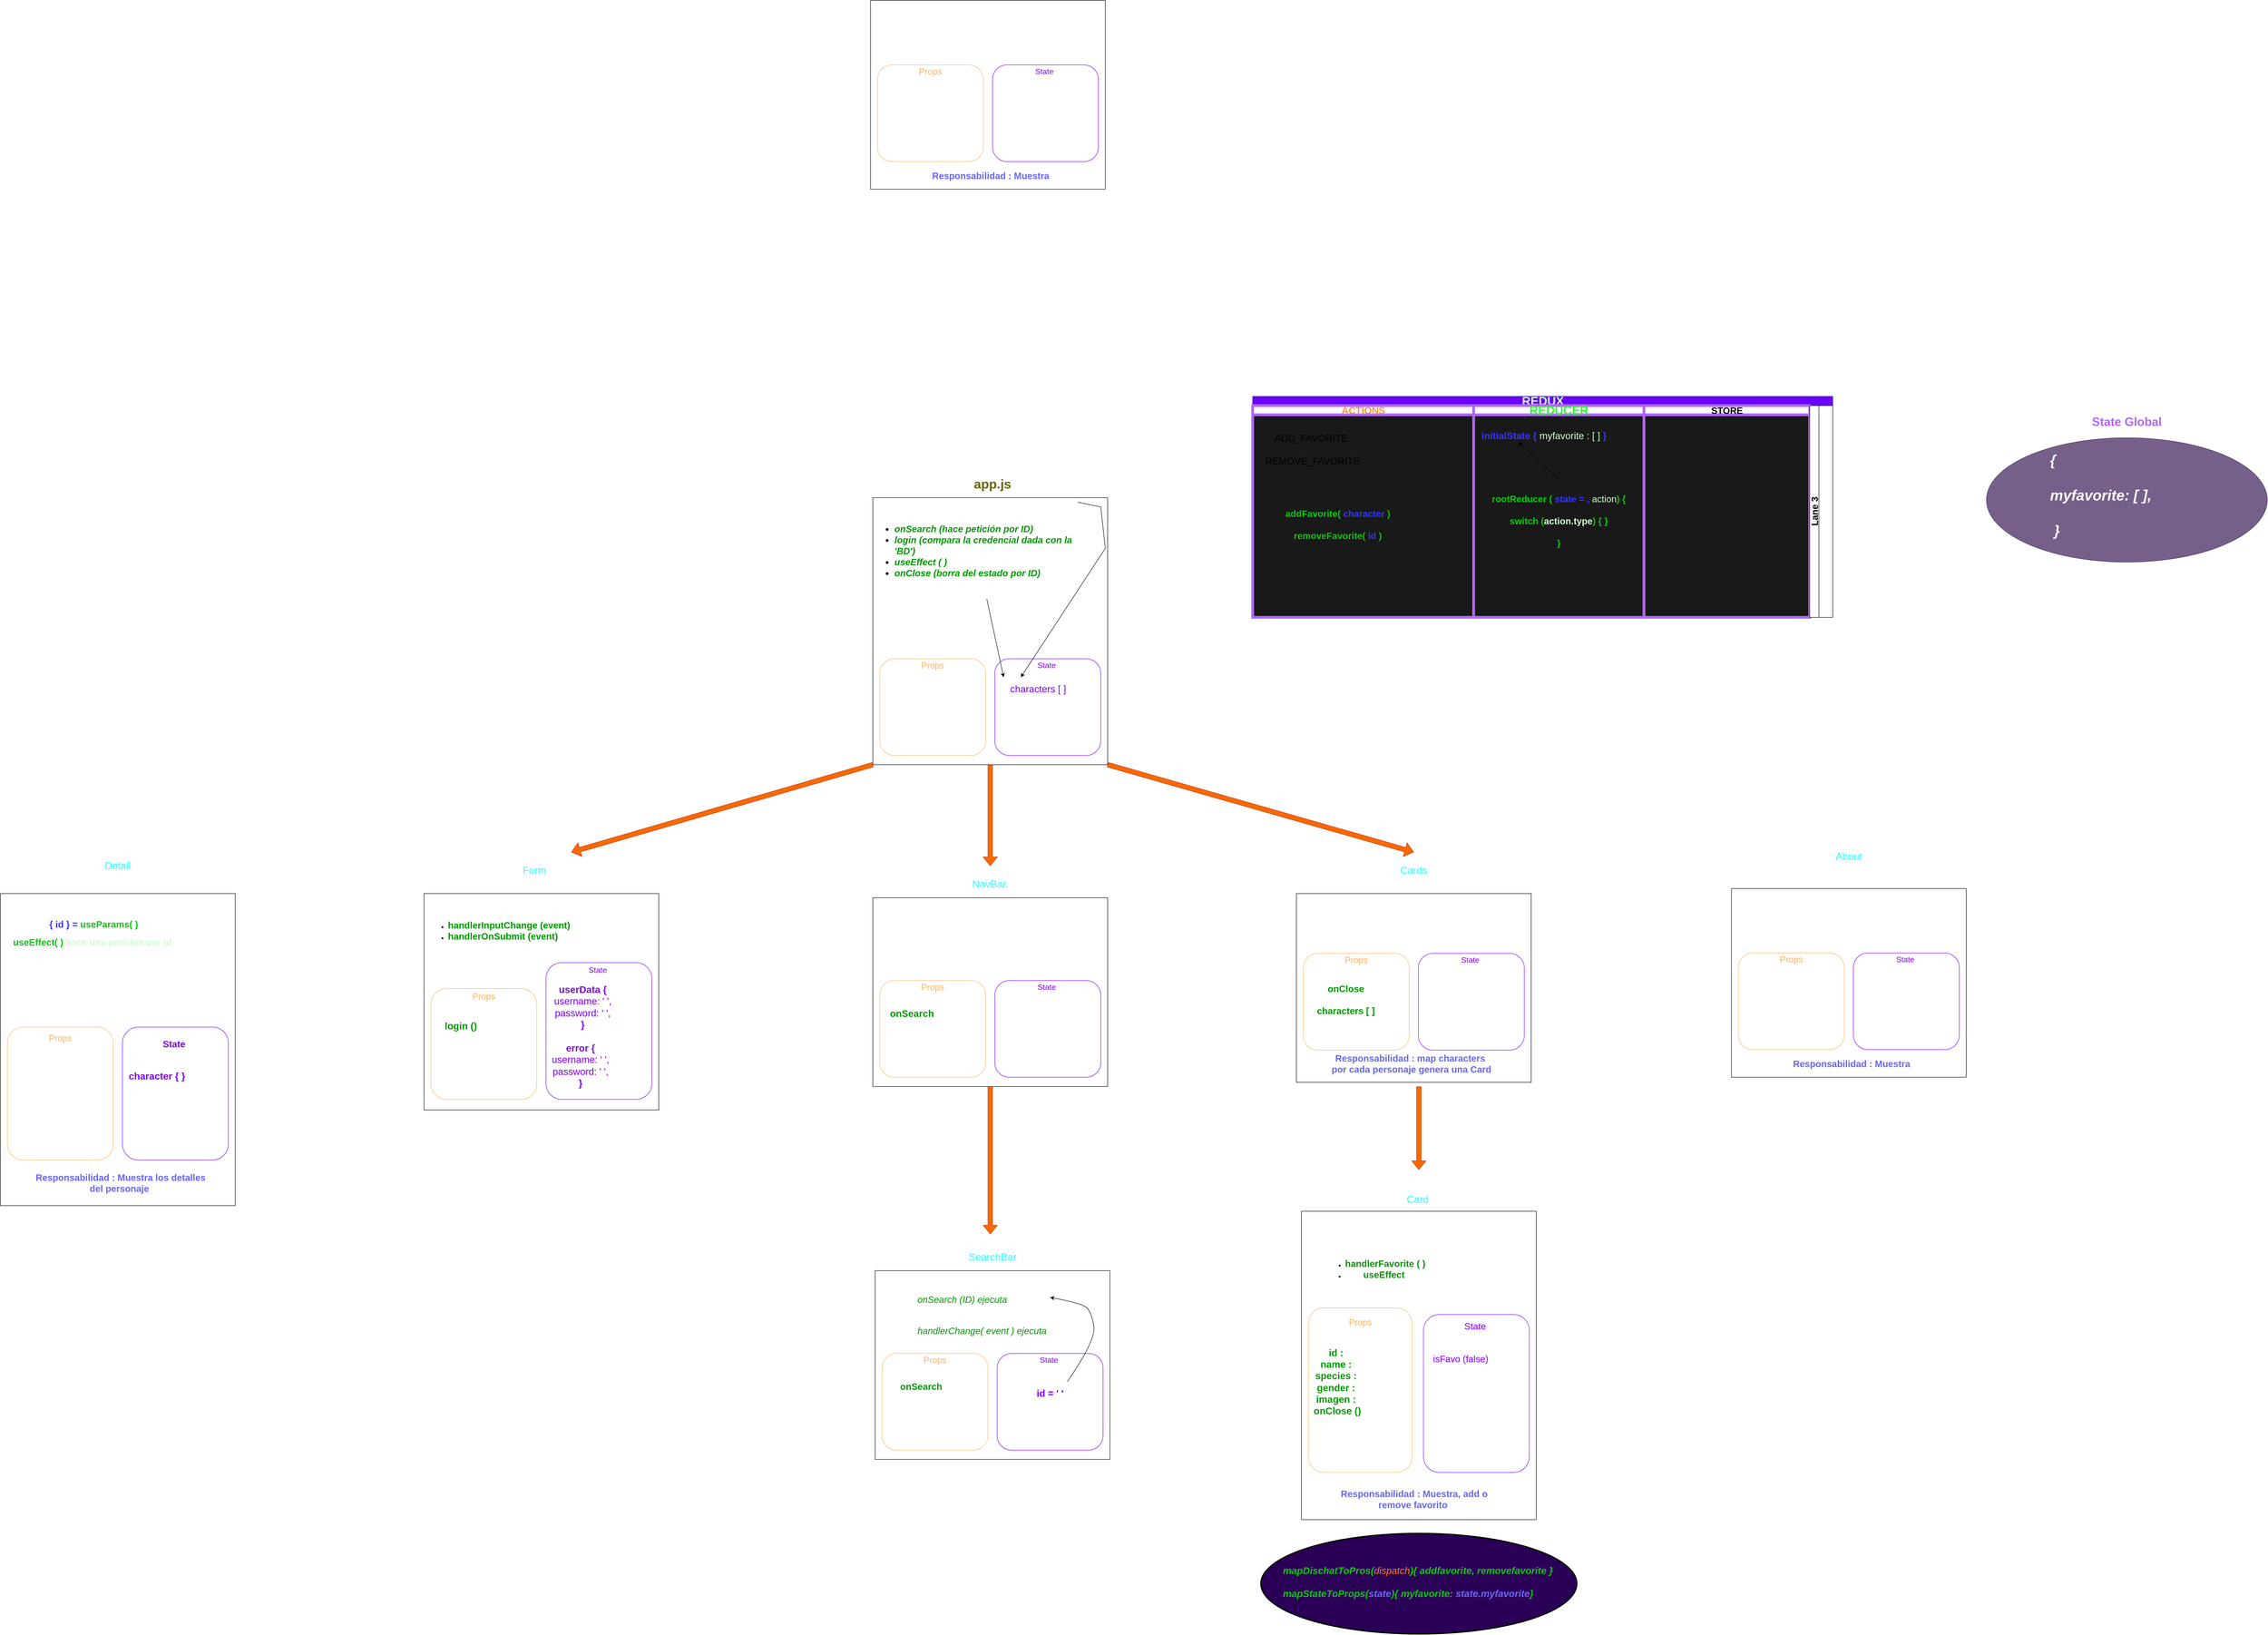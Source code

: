<mxfile version="21.0.10" type="device"><diagram name="Página-1" id="JybiXyV0p7Jdb5J3hvQX"><mxGraphModel dx="6001" dy="4290" grid="1" gridSize="10" guides="1" tooltips="1" connect="1" arrows="1" fold="1" page="1" pageScale="1" pageWidth="827" pageHeight="1169" math="0" shadow="0"><root><mxCell id="0"/><mxCell id="1" parent="0"/><mxCell id="6bkdCNlfFMsZKp6GCyjR-1" value="" style="rounded=0;whiteSpace=wrap;html=1;" parent="1" vertex="1"><mxGeometry x="55" y="-110" width="510" height="580" as="geometry"/></mxCell><mxCell id="6bkdCNlfFMsZKp6GCyjR-4" value="&lt;h1&gt;&lt;font color=&quot;#666600&quot; style=&quot;font-size: 28px;&quot;&gt;app.js&lt;/font&gt;&lt;/h1&gt;" style="text;html=1;strokeColor=none;fillColor=none;align=center;verticalAlign=middle;whiteSpace=wrap;rounded=0;" parent="1" vertex="1"><mxGeometry x="270" y="-160" width="90" height="40" as="geometry"/></mxCell><mxCell id="6bkdCNlfFMsZKp6GCyjR-5" value="&lt;h3 style=&quot;font-size: 20px;&quot;&gt;&lt;ul&gt;&lt;li&gt;&lt;i style=&quot;&quot;&gt;&lt;font style=&quot;font-size: 20px;&quot; color=&quot;#009900&quot;&gt;onSearch (hace petición por ID)&lt;/font&gt;&lt;/i&gt;&lt;/li&gt;&lt;li&gt;&lt;i style=&quot;&quot;&gt;&lt;font style=&quot;font-size: 20px;&quot; color=&quot;#009900&quot;&gt;login (compara la credencial dada con la 'BD')&lt;/font&gt;&lt;/i&gt;&lt;/li&gt;&lt;li&gt;&lt;i style=&quot;&quot;&gt;&lt;font style=&quot;font-size: 20px;&quot; color=&quot;#009900&quot;&gt;useEffect ( )&lt;/font&gt;&lt;/i&gt;&lt;/li&gt;&lt;li&gt;&lt;i style=&quot;&quot;&gt;&lt;font style=&quot;font-size: 20px;&quot; color=&quot;#009900&quot;&gt;onClose (borra del estado por ID)&lt;/font&gt;&lt;/i&gt;&lt;/li&gt;&lt;/ul&gt;&lt;/h3&gt;" style="text;html=1;strokeColor=none;fillColor=none;align=left;verticalAlign=middle;whiteSpace=wrap;rounded=0;" parent="1" vertex="1"><mxGeometry x="60" y="-100" width="440" height="210" as="geometry"/></mxCell><mxCell id="6bkdCNlfFMsZKp6GCyjR-7" value="" style="rounded=1;whiteSpace=wrap;html=1;strokeColor=#7F00FF;" parent="1" vertex="1"><mxGeometry x="320" y="240" width="230" height="210" as="geometry"/></mxCell><mxCell id="6bkdCNlfFMsZKp6GCyjR-9" value="" style="rounded=1;whiteSpace=wrap;html=1;strokeColor=#FFB366;" parent="1" vertex="1"><mxGeometry x="70" y="240" width="230" height="210" as="geometry"/></mxCell><mxCell id="6bkdCNlfFMsZKp6GCyjR-10" value="&lt;font color=&quot;#ffb366&quot; style=&quot;font-size: 19px;&quot;&gt;Props&lt;/font&gt;" style="text;html=1;strokeColor=none;fillColor=none;align=center;verticalAlign=middle;whiteSpace=wrap;rounded=0;movable=1;resizable=1;rotatable=1;deletable=1;editable=1;locked=0;connectable=1;" parent="1" vertex="1"><mxGeometry x="155" y="240" width="60" height="30" as="geometry"/></mxCell><mxCell id="6bkdCNlfFMsZKp6GCyjR-11" value="&lt;font color=&quot;#7f00ff&quot; style=&quot;font-size: 17px;&quot;&gt;State&amp;nbsp;&lt;/font&gt;" style="text;html=1;strokeColor=none;fillColor=none;align=center;verticalAlign=middle;whiteSpace=wrap;rounded=0;" parent="1" vertex="1"><mxGeometry x="405" y="240" width="60" height="30" as="geometry"/></mxCell><mxCell id="6bkdCNlfFMsZKp6GCyjR-23" value="" style="group" parent="1" vertex="1" connectable="0"><mxGeometry x="50" y="-1190" width="510" height="430" as="geometry"/></mxCell><mxCell id="6bkdCNlfFMsZKp6GCyjR-18" value="" style="rounded=0;whiteSpace=wrap;html=1;" parent="6bkdCNlfFMsZKp6GCyjR-23" vertex="1"><mxGeometry width="510" height="410" as="geometry"/></mxCell><mxCell id="6bkdCNlfFMsZKp6GCyjR-19" value="" style="rounded=1;whiteSpace=wrap;html=1;strokeColor=#7F00FF;" parent="6bkdCNlfFMsZKp6GCyjR-23" vertex="1"><mxGeometry x="265" y="140" width="230" height="210" as="geometry"/></mxCell><mxCell id="6bkdCNlfFMsZKp6GCyjR-20" value="" style="rounded=1;whiteSpace=wrap;html=1;strokeColor=#FFB366;" parent="6bkdCNlfFMsZKp6GCyjR-23" vertex="1"><mxGeometry x="15" y="140" width="230" height="210" as="geometry"/></mxCell><mxCell id="6bkdCNlfFMsZKp6GCyjR-21" value="&lt;font color=&quot;#ffb366&quot; style=&quot;font-size: 19px;&quot;&gt;Props&lt;/font&gt;" style="text;html=1;strokeColor=none;fillColor=none;align=center;verticalAlign=middle;whiteSpace=wrap;rounded=0;movable=1;resizable=1;rotatable=1;deletable=1;editable=1;locked=0;connectable=1;" parent="6bkdCNlfFMsZKp6GCyjR-23" vertex="1"><mxGeometry x="100" y="140" width="60" height="30" as="geometry"/></mxCell><mxCell id="6bkdCNlfFMsZKp6GCyjR-22" value="&lt;font color=&quot;#7f00ff&quot; style=&quot;font-size: 17px;&quot;&gt;State&amp;nbsp;&lt;/font&gt;" style="text;html=1;strokeColor=none;fillColor=none;align=center;verticalAlign=middle;whiteSpace=wrap;rounded=0;" parent="6bkdCNlfFMsZKp6GCyjR-23" vertex="1"><mxGeometry x="350" y="140" width="60" height="30" as="geometry"/></mxCell><mxCell id="6bkdCNlfFMsZKp6GCyjR-92" value="&lt;font color=&quot;#6666ff&quot; style=&quot;font-size: 20px;&quot;&gt;&lt;b&gt;Responsabilidad : Muestra&lt;/b&gt;&lt;/font&gt;" style="text;html=1;strokeColor=none;fillColor=none;align=center;verticalAlign=middle;whiteSpace=wrap;rounded=0;" parent="6bkdCNlfFMsZKp6GCyjR-23" vertex="1"><mxGeometry x="66" y="330" width="390" height="100" as="geometry"/></mxCell><mxCell id="6bkdCNlfFMsZKp6GCyjR-31" value="" style="group" parent="1" vertex="1" connectable="0"><mxGeometry x="-920" y="750" width="530" height="470" as="geometry"/></mxCell><mxCell id="6bkdCNlfFMsZKp6GCyjR-32" value="" style="rounded=0;whiteSpace=wrap;html=1;" parent="6bkdCNlfFMsZKp6GCyjR-31" vertex="1"><mxGeometry width="510" height="470.0" as="geometry"/></mxCell><mxCell id="6bkdCNlfFMsZKp6GCyjR-33" value="" style="rounded=1;whiteSpace=wrap;html=1;strokeColor=#7F00FF;" parent="6bkdCNlfFMsZKp6GCyjR-31" vertex="1"><mxGeometry x="265" y="150" width="230" height="297.07" as="geometry"/></mxCell><mxCell id="6bkdCNlfFMsZKp6GCyjR-34" value="" style="rounded=1;whiteSpace=wrap;html=1;strokeColor=#FFB366;" parent="6bkdCNlfFMsZKp6GCyjR-31" vertex="1"><mxGeometry x="15" y="206.341" width="230" height="240.732" as="geometry"/></mxCell><mxCell id="6bkdCNlfFMsZKp6GCyjR-35" value="&lt;font color=&quot;#ffb366&quot; style=&quot;font-size: 19px;&quot;&gt;Props&lt;/font&gt;" style="text;html=1;strokeColor=none;fillColor=none;align=center;verticalAlign=middle;whiteSpace=wrap;rounded=0;movable=1;resizable=1;rotatable=1;deletable=1;editable=1;locked=0;connectable=1;" parent="6bkdCNlfFMsZKp6GCyjR-31" vertex="1"><mxGeometry x="100" y="206.341" width="60" height="34.39" as="geometry"/></mxCell><mxCell id="6bkdCNlfFMsZKp6GCyjR-36" value="&lt;font color=&quot;#7f00ff&quot; style=&quot;font-size: 17px;&quot;&gt;State&amp;nbsp;&lt;/font&gt;" style="text;html=1;strokeColor=none;fillColor=none;align=center;verticalAlign=middle;whiteSpace=wrap;rounded=0;" parent="6bkdCNlfFMsZKp6GCyjR-31" vertex="1"><mxGeometry x="350" y="150.001" width="60" height="34.39" as="geometry"/></mxCell><mxCell id="ik6UngzJ88z-ZF3Fl3cs-18" value="&lt;font size=&quot;1&quot; color=&quot;#009900&quot; style=&quot;&quot;&gt;&lt;b style=&quot;font-size: 21px;&quot;&gt;login ()&lt;/b&gt;&lt;/font&gt;" style="text;html=1;strokeColor=none;fillColor=none;align=center;verticalAlign=middle;whiteSpace=wrap;rounded=0;" vertex="1" parent="6bkdCNlfFMsZKp6GCyjR-31"><mxGeometry x="20" y="263.659" width="120" height="45.854" as="geometry"/></mxCell><mxCell id="ik6UngzJ88z-ZF3Fl3cs-19" value="&lt;font color=&quot;#7f00ff&quot;&gt;&lt;span style=&quot;font-size: 21px;&quot;&gt;&lt;b&gt;userData { &lt;/b&gt;&lt;br&gt;username: ' ',&lt;br&gt;password: ' ',&lt;br&gt;&lt;b&gt;}&lt;/b&gt;&lt;/span&gt;&lt;/font&gt;" style="text;html=1;strokeColor=none;fillColor=none;align=center;verticalAlign=middle;whiteSpace=wrap;rounded=0;" vertex="1" parent="6bkdCNlfFMsZKp6GCyjR-31"><mxGeometry x="245" y="183.415" width="200" height="126.098" as="geometry"/></mxCell><mxCell id="ik6UngzJ88z-ZF3Fl3cs-21" value="&lt;font color=&quot;#7f00ff&quot;&gt;&lt;span style=&quot;font-size: 21px;&quot;&gt;&lt;b&gt;error { &lt;/b&gt;&lt;br&gt;username: ' ',&lt;br&gt;password: ' ',&lt;br&gt;&lt;b&gt;}&lt;/b&gt;&lt;/span&gt;&lt;/font&gt;" style="text;html=1;strokeColor=none;fillColor=none;align=center;verticalAlign=middle;whiteSpace=wrap;rounded=0;" vertex="1" parent="6bkdCNlfFMsZKp6GCyjR-31"><mxGeometry x="240" y="309.515" width="200" height="126.098" as="geometry"/></mxCell><mxCell id="ik6UngzJ88z-ZF3Fl3cs-23" value="&lt;div style=&quot;&quot;&gt;&lt;ul&gt;&lt;li&gt;&lt;b style=&quot;background-color: initial;&quot;&gt;&lt;font color=&quot;#009900&quot; style=&quot;font-size: 20px;&quot;&gt;handlerInputChange (event)&lt;/font&gt;&lt;/b&gt;&lt;/li&gt;&lt;li&gt;&lt;b style=&quot;background-color: initial;&quot;&gt;&lt;font color=&quot;#009900&quot; style=&quot;font-size: 20px;&quot;&gt;handlerOnSubmit (event) &lt;/font&gt;&lt;font color=&quot;#ffffff&quot; style=&quot;font-size: 20px;&quot;&gt;&lt;i&gt;ejecuta login&lt;/i&gt;&lt;/font&gt;&lt;/b&gt;&lt;/li&gt;&lt;/ul&gt;&lt;/div&gt;" style="text;html=1;strokeColor=none;fillColor=none;align=left;verticalAlign=middle;whiteSpace=wrap;rounded=0;" vertex="1" parent="6bkdCNlfFMsZKp6GCyjR-31"><mxGeometry x="10" y="10" width="520" height="140" as="geometry"/></mxCell><mxCell id="6bkdCNlfFMsZKp6GCyjR-46" value="&lt;font color=&quot;#33ffff&quot;&gt;&lt;span style=&quot;font-size: 22px;&quot;&gt;Form&lt;/span&gt;&lt;/font&gt;" style="text;html=1;strokeColor=none;fillColor=none;align=center;verticalAlign=middle;whiteSpace=wrap;rounded=0;" parent="1" vertex="1"><mxGeometry x="-760" y="660" width="160" height="80" as="geometry"/></mxCell><mxCell id="6bkdCNlfFMsZKp6GCyjR-47" value="" style="group" parent="1" vertex="1" connectable="0"><mxGeometry x="975" y="660" width="510" height="500" as="geometry"/></mxCell><mxCell id="6bkdCNlfFMsZKp6GCyjR-38" value="" style="group" parent="6bkdCNlfFMsZKp6GCyjR-47" vertex="1" connectable="0"><mxGeometry y="90" width="510" height="410" as="geometry"/></mxCell><mxCell id="6bkdCNlfFMsZKp6GCyjR-39" value="" style="rounded=0;whiteSpace=wrap;html=1;" parent="6bkdCNlfFMsZKp6GCyjR-38" vertex="1"><mxGeometry width="510" height="410" as="geometry"/></mxCell><mxCell id="6bkdCNlfFMsZKp6GCyjR-40" value="" style="rounded=1;whiteSpace=wrap;html=1;strokeColor=#7F00FF;" parent="6bkdCNlfFMsZKp6GCyjR-38" vertex="1"><mxGeometry x="265" y="130" width="230" height="210" as="geometry"/></mxCell><mxCell id="6bkdCNlfFMsZKp6GCyjR-41" value="" style="rounded=1;whiteSpace=wrap;html=1;strokeColor=#FFB366;" parent="6bkdCNlfFMsZKp6GCyjR-38" vertex="1"><mxGeometry x="15" y="130" width="230" height="210" as="geometry"/></mxCell><mxCell id="6bkdCNlfFMsZKp6GCyjR-42" value="&lt;font color=&quot;#ffb366&quot; style=&quot;font-size: 19px;&quot;&gt;Props&lt;/font&gt;" style="text;html=1;strokeColor=none;fillColor=none;align=center;verticalAlign=middle;whiteSpace=wrap;rounded=0;movable=1;resizable=1;rotatable=1;deletable=1;editable=1;locked=0;connectable=1;" parent="6bkdCNlfFMsZKp6GCyjR-38" vertex="1"><mxGeometry x="100" y="130" width="60" height="30" as="geometry"/></mxCell><mxCell id="6bkdCNlfFMsZKp6GCyjR-43" value="&lt;font color=&quot;#7f00ff&quot; style=&quot;font-size: 17px;&quot;&gt;State&amp;nbsp;&lt;/font&gt;" style="text;html=1;strokeColor=none;fillColor=none;align=center;verticalAlign=middle;whiteSpace=wrap;rounded=0;" parent="6bkdCNlfFMsZKp6GCyjR-38" vertex="1"><mxGeometry x="350" y="130" width="60" height="30" as="geometry"/></mxCell><mxCell id="6bkdCNlfFMsZKp6GCyjR-78" value="&lt;font color=&quot;#009900&quot; style=&quot;font-size: 20px;&quot;&gt;&lt;b&gt;onClose&lt;br&gt;&lt;br&gt;characters [ ]&lt;/b&gt;&lt;br&gt;&lt;/font&gt;" style="text;html=1;strokeColor=none;fillColor=none;align=center;verticalAlign=middle;whiteSpace=wrap;rounded=0;" parent="6bkdCNlfFMsZKp6GCyjR-38" vertex="1"><mxGeometry x="25" y="180" width="165" height="100" as="geometry"/></mxCell><mxCell id="6bkdCNlfFMsZKp6GCyjR-93" value="&lt;font color=&quot;#6666ff&quot; style=&quot;font-size: 20px;&quot;&gt;&lt;b&gt;Responsabilidad : map characters&amp;nbsp;&lt;br&gt;por cada personaje genera una Card&lt;br&gt;&lt;/b&gt;&lt;/font&gt;" style="text;html=1;strokeColor=none;fillColor=none;align=center;verticalAlign=middle;whiteSpace=wrap;rounded=0;" parent="6bkdCNlfFMsZKp6GCyjR-38" vertex="1"><mxGeometry x="55" y="319" width="390" height="100" as="geometry"/></mxCell><mxCell id="6bkdCNlfFMsZKp6GCyjR-45" value="&lt;font color=&quot;#33ffff&quot; style=&quot;font-size: 22px;&quot;&gt;Cards&lt;/font&gt;" style="text;html=1;strokeColor=none;fillColor=none;align=center;verticalAlign=middle;whiteSpace=wrap;rounded=0;" parent="6bkdCNlfFMsZKp6GCyjR-47" vertex="1"><mxGeometry x="175" width="160" height="80" as="geometry"/></mxCell><mxCell id="6bkdCNlfFMsZKp6GCyjR-48" value="" style="group" parent="1" vertex="1" connectable="0"><mxGeometry x="986" y="1390" width="510" height="720" as="geometry"/></mxCell><mxCell id="6bkdCNlfFMsZKp6GCyjR-49" value="" style="group" parent="6bkdCNlfFMsZKp6GCyjR-48" vertex="1" connectable="0"><mxGeometry y="50" width="510" height="670" as="geometry"/></mxCell><mxCell id="6bkdCNlfFMsZKp6GCyjR-50" value="" style="rounded=0;whiteSpace=wrap;html=1;" parent="6bkdCNlfFMsZKp6GCyjR-49" vertex="1"><mxGeometry width="510" height="670.0" as="geometry"/></mxCell><mxCell id="6bkdCNlfFMsZKp6GCyjR-51" value="" style="rounded=1;whiteSpace=wrap;html=1;strokeColor=#7F00FF;align=left;" parent="6bkdCNlfFMsZKp6GCyjR-49" vertex="1"><mxGeometry x="265" y="224.324" width="230" height="343.171" as="geometry"/></mxCell><mxCell id="6bkdCNlfFMsZKp6GCyjR-52" value="" style="rounded=1;whiteSpace=wrap;html=1;strokeColor=#FFB366;" parent="6bkdCNlfFMsZKp6GCyjR-49" vertex="1"><mxGeometry x="15" y="210" width="225" height="357.49" as="geometry"/></mxCell><mxCell id="6bkdCNlfFMsZKp6GCyjR-53" value="&lt;font color=&quot;#ffb366&quot; style=&quot;font-size: 19px;&quot;&gt;Props&lt;/font&gt;" style="text;html=1;strokeColor=none;fillColor=none;align=center;verticalAlign=middle;whiteSpace=wrap;rounded=0;movable=1;resizable=1;rotatable=1;deletable=1;editable=1;locked=0;connectable=1;" parent="6bkdCNlfFMsZKp6GCyjR-49" vertex="1"><mxGeometry x="97.5" y="220" width="60" height="43.35" as="geometry"/></mxCell><mxCell id="6bkdCNlfFMsZKp6GCyjR-54" value="&lt;font color=&quot;#7f00ff&quot; style=&quot;font-size: 20px;&quot;&gt;State&amp;nbsp;&lt;/font&gt;" style="text;html=1;strokeColor=none;fillColor=none;align=center;verticalAlign=middle;whiteSpace=wrap;rounded=0;" parent="6bkdCNlfFMsZKp6GCyjR-49" vertex="1"><mxGeometry x="350" y="224.324" width="60" height="49.024" as="geometry"/></mxCell><mxCell id="6bkdCNlfFMsZKp6GCyjR-89" value="&lt;font color=&quot;#009900&quot; style=&quot;font-size: 21px;&quot;&gt;&lt;b&gt;id :&amp;nbsp;&lt;br&gt;name :&amp;nbsp;&lt;br&gt;species :&amp;nbsp;&lt;br&gt;gender :&amp;nbsp;&lt;br&gt;imagen :&amp;nbsp;&lt;br&gt;onClose ()&lt;/b&gt;&lt;br&gt;&lt;/font&gt;" style="text;html=1;strokeColor=none;fillColor=none;align=center;verticalAlign=middle;whiteSpace=wrap;rounded=0;" parent="6bkdCNlfFMsZKp6GCyjR-49" vertex="1"><mxGeometry y="263.35" width="156" height="212.98" as="geometry"/></mxCell><mxCell id="6bkdCNlfFMsZKp6GCyjR-91" value="&lt;font color=&quot;#6666ff&quot; style=&quot;font-size: 20px;&quot;&gt;&lt;b&gt;Responsabilidad : Muestra, add o remove favorito&amp;nbsp;&lt;/b&gt;&lt;/font&gt;" style="text;html=1;strokeColor=none;fillColor=none;align=center;verticalAlign=middle;whiteSpace=wrap;rounded=0;" parent="6bkdCNlfFMsZKp6GCyjR-49" vertex="1"><mxGeometry x="50" y="551.153" width="390" height="148.559" as="geometry"/></mxCell><mxCell id="ik6UngzJ88z-ZF3Fl3cs-25" value="&lt;font style=&quot;font-size: 20px;&quot;&gt;&lt;font color=&quot;#7f00ff&quot;&gt;isFavo (false)&lt;/font&gt;&lt;/font&gt;" style="text;html=1;strokeColor=none;fillColor=none;align=left;verticalAlign=middle;whiteSpace=wrap;rounded=0;" vertex="1" parent="6bkdCNlfFMsZKp6GCyjR-49"><mxGeometry x="284" y="299" width="146" height="41" as="geometry"/></mxCell><mxCell id="ik6UngzJ88z-ZF3Fl3cs-26" value="&lt;ul&gt;&lt;li&gt;&lt;font style=&quot;font-size: 20px;&quot;&gt;&lt;b&gt;&lt;font color=&quot;#009900&quot;&gt;handlerFavorite ( )&lt;/font&gt;&lt;/b&gt;&lt;/font&gt;&lt;/li&gt;&lt;li&gt;&lt;font style=&quot;font-size: 20px;&quot;&gt;&lt;b&gt;&lt;font color=&quot;#009900&quot;&gt;useEffect&amp;nbsp;&lt;/font&gt;&lt;/b&gt;&lt;/font&gt;&lt;/li&gt;&lt;/ul&gt;" style="text;html=1;strokeColor=none;fillColor=none;align=center;verticalAlign=middle;whiteSpace=wrap;rounded=0;" vertex="1" parent="6bkdCNlfFMsZKp6GCyjR-49"><mxGeometry x="20" y="90" width="284" height="69" as="geometry"/></mxCell><mxCell id="6bkdCNlfFMsZKp6GCyjR-55" value="&lt;font color=&quot;#33ffff&quot; style=&quot;font-size: 22px;&quot;&gt;Card&lt;/font&gt;" style="text;html=1;strokeColor=none;fillColor=none;align=center;verticalAlign=middle;whiteSpace=wrap;rounded=0;" parent="6bkdCNlfFMsZKp6GCyjR-48" vertex="1"><mxGeometry x="175" width="155" height="50" as="geometry"/></mxCell><mxCell id="6bkdCNlfFMsZKp6GCyjR-57" value="" style="group" parent="1" vertex="1" connectable="0"><mxGeometry x="55" y="690" width="510" height="479" as="geometry"/></mxCell><mxCell id="6bkdCNlfFMsZKp6GCyjR-24" value="" style="group" parent="6bkdCNlfFMsZKp6GCyjR-57" vertex="1" connectable="0"><mxGeometry y="69" width="510" height="410" as="geometry"/></mxCell><mxCell id="6bkdCNlfFMsZKp6GCyjR-25" value="" style="rounded=0;whiteSpace=wrap;html=1;" parent="6bkdCNlfFMsZKp6GCyjR-24" vertex="1"><mxGeometry width="510" height="410" as="geometry"/></mxCell><mxCell id="6bkdCNlfFMsZKp6GCyjR-26" value="" style="rounded=1;whiteSpace=wrap;html=1;strokeColor=#7F00FF;" parent="6bkdCNlfFMsZKp6GCyjR-24" vertex="1"><mxGeometry x="265" y="180" width="230" height="210" as="geometry"/></mxCell><mxCell id="6bkdCNlfFMsZKp6GCyjR-27" value="" style="rounded=1;whiteSpace=wrap;html=1;strokeColor=#FFB366;" parent="6bkdCNlfFMsZKp6GCyjR-24" vertex="1"><mxGeometry x="15" y="180" width="230" height="210" as="geometry"/></mxCell><mxCell id="6bkdCNlfFMsZKp6GCyjR-28" value="&lt;font color=&quot;#ffb366&quot; style=&quot;font-size: 19px;&quot;&gt;Props&lt;/font&gt;" style="text;html=1;strokeColor=none;fillColor=none;align=center;verticalAlign=middle;whiteSpace=wrap;rounded=0;movable=1;resizable=1;rotatable=1;deletable=1;editable=1;locked=0;connectable=1;" parent="6bkdCNlfFMsZKp6GCyjR-24" vertex="1"><mxGeometry x="100" y="180" width="60" height="30" as="geometry"/></mxCell><mxCell id="6bkdCNlfFMsZKp6GCyjR-29" value="&lt;font color=&quot;#7f00ff&quot; style=&quot;font-size: 17px;&quot;&gt;State&amp;nbsp;&lt;/font&gt;" style="text;html=1;strokeColor=none;fillColor=none;align=center;verticalAlign=middle;whiteSpace=wrap;rounded=0;" parent="6bkdCNlfFMsZKp6GCyjR-24" vertex="1"><mxGeometry x="350" y="180" width="60" height="30" as="geometry"/></mxCell><mxCell id="6bkdCNlfFMsZKp6GCyjR-70" value="&lt;font size=&quot;1&quot; color=&quot;#009900&quot; style=&quot;&quot;&gt;&lt;b style=&quot;font-size: 21px;&quot;&gt;onSearch&lt;/b&gt;&lt;/font&gt;" style="text;html=1;strokeColor=none;fillColor=none;align=center;verticalAlign=middle;whiteSpace=wrap;rounded=0;" parent="6bkdCNlfFMsZKp6GCyjR-24" vertex="1"><mxGeometry x="25" y="231" width="120" height="40" as="geometry"/></mxCell><mxCell id="6bkdCNlfFMsZKp6GCyjR-44" value="&lt;font color=&quot;#33ffff&quot; style=&quot;font-size: 22px;&quot;&gt;NavBar.&lt;/font&gt;" style="text;html=1;strokeColor=none;fillColor=none;align=center;verticalAlign=middle;whiteSpace=wrap;rounded=0;" parent="6bkdCNlfFMsZKp6GCyjR-57" vertex="1"><mxGeometry x="175" width="160" height="80" as="geometry"/></mxCell><mxCell id="6bkdCNlfFMsZKp6GCyjR-58" value="" style="group" parent="1" vertex="1" connectable="0"><mxGeometry x="60" y="1500" width="510" height="479" as="geometry"/></mxCell><mxCell id="6bkdCNlfFMsZKp6GCyjR-59" value="" style="group" parent="6bkdCNlfFMsZKp6GCyjR-58" vertex="1" connectable="0"><mxGeometry y="69" width="510" height="410" as="geometry"/></mxCell><mxCell id="6bkdCNlfFMsZKp6GCyjR-60" value="" style="rounded=0;whiteSpace=wrap;html=1;" parent="6bkdCNlfFMsZKp6GCyjR-59" vertex="1"><mxGeometry width="510" height="410" as="geometry"/></mxCell><mxCell id="6bkdCNlfFMsZKp6GCyjR-61" value="" style="rounded=1;whiteSpace=wrap;html=1;strokeColor=#7F00FF;" parent="6bkdCNlfFMsZKp6GCyjR-59" vertex="1"><mxGeometry x="265" y="180" width="230" height="210" as="geometry"/></mxCell><mxCell id="6bkdCNlfFMsZKp6GCyjR-62" value="" style="rounded=1;whiteSpace=wrap;html=1;strokeColor=#FFB366;" parent="6bkdCNlfFMsZKp6GCyjR-59" vertex="1"><mxGeometry x="15" y="180" width="230" height="210" as="geometry"/></mxCell><mxCell id="6bkdCNlfFMsZKp6GCyjR-63" value="&lt;font color=&quot;#ffb366&quot; style=&quot;font-size: 19px;&quot;&gt;Props&lt;/font&gt;" style="text;html=1;strokeColor=none;fillColor=none;align=center;verticalAlign=middle;whiteSpace=wrap;rounded=0;movable=1;resizable=1;rotatable=1;deletable=1;editable=1;locked=0;connectable=1;" parent="6bkdCNlfFMsZKp6GCyjR-59" vertex="1"><mxGeometry x="100" y="180" width="60" height="30" as="geometry"/></mxCell><mxCell id="6bkdCNlfFMsZKp6GCyjR-64" value="&lt;font color=&quot;#7f00ff&quot; style=&quot;font-size: 17px;&quot;&gt;State&amp;nbsp;&lt;/font&gt;" style="text;html=1;strokeColor=none;fillColor=none;align=center;verticalAlign=middle;whiteSpace=wrap;rounded=0;" parent="6bkdCNlfFMsZKp6GCyjR-59" vertex="1"><mxGeometry x="350" y="180" width="60" height="30" as="geometry"/></mxCell><mxCell id="6bkdCNlfFMsZKp6GCyjR-72" value="&lt;h3 style=&quot;font-size: 20px;&quot;&gt;&lt;i style=&quot;&quot;&gt;&lt;font style=&quot;font-weight: normal; font-size: 20px;&quot; color=&quot;#009900&quot;&gt;onSearch (ID) ejecuta&amp;nbsp;&lt;/font&gt;&lt;/i&gt;&lt;/h3&gt;&lt;div style=&quot;font-size: 20px;&quot;&gt;&lt;i style=&quot;&quot;&gt;&lt;font style=&quot;font-size: 20px;&quot; color=&quot;#009900&quot;&gt;&lt;br&gt;&lt;/font&gt;&lt;/i&gt;&lt;/div&gt;&lt;div style=&quot;font-size: 20px;&quot;&gt;&lt;font style=&quot;font-size: 20px;&quot; color=&quot;#009900&quot;&gt;&lt;i style=&quot;&quot;&gt;handlerChange( event ) ejecuta&lt;/i&gt;&lt;/font&gt;&lt;/div&gt;" style="text;html=1;strokeColor=none;fillColor=none;align=left;verticalAlign=middle;whiteSpace=wrap;rounded=0;" parent="6bkdCNlfFMsZKp6GCyjR-59" vertex="1"><mxGeometry x="90" y="31" width="290" height="109" as="geometry"/></mxCell><mxCell id="6bkdCNlfFMsZKp6GCyjR-74" value="&lt;font size=&quot;1&quot; color=&quot;#009900&quot; style=&quot;&quot;&gt;&lt;b style=&quot;font-size: 20px;&quot;&gt;onSearch&lt;/b&gt;&lt;/font&gt;" style="text;html=1;strokeColor=none;fillColor=none;align=center;verticalAlign=middle;whiteSpace=wrap;rounded=0;" parent="6bkdCNlfFMsZKp6GCyjR-59" vertex="1"><mxGeometry x="40" y="231" width="120" height="40" as="geometry"/></mxCell><mxCell id="6bkdCNlfFMsZKp6GCyjR-75" value="&lt;font color=&quot;#7f00ff&quot;&gt;&lt;span style=&quot;font-size: 21px;&quot;&gt;&lt;b&gt;id = ' '&lt;/b&gt;&lt;/span&gt;&lt;/font&gt;" style="text;html=1;strokeColor=none;fillColor=none;align=center;verticalAlign=middle;whiteSpace=wrap;rounded=0;" parent="6bkdCNlfFMsZKp6GCyjR-59" vertex="1"><mxGeometry x="305" y="241" width="150" height="50" as="geometry"/></mxCell><mxCell id="6bkdCNlfFMsZKp6GCyjR-76" value="" style="curved=1;endArrow=classic;html=1;rounded=0;exitX=0.75;exitY=0;exitDx=0;exitDy=0;entryX=1;entryY=0.25;entryDx=0;entryDy=0;" parent="6bkdCNlfFMsZKp6GCyjR-59" source="6bkdCNlfFMsZKp6GCyjR-75" target="6bkdCNlfFMsZKp6GCyjR-72" edge="1"><mxGeometry width="50" height="50" relative="1" as="geometry"><mxPoint x="150" y="381" as="sourcePoint"/><mxPoint x="200" y="331" as="targetPoint"/><Array as="points"><mxPoint x="480" y="151"/><mxPoint x="470" y="91"/><mxPoint x="450" y="71"/></Array></mxGeometry></mxCell><mxCell id="6bkdCNlfFMsZKp6GCyjR-65" value="&lt;font color=&quot;#33ffff&quot;&gt;&lt;span style=&quot;font-size: 22px;&quot;&gt;SearchBar&lt;/span&gt;&lt;/font&gt;" style="text;html=1;strokeColor=none;fillColor=none;align=center;verticalAlign=middle;whiteSpace=wrap;rounded=0;" parent="6bkdCNlfFMsZKp6GCyjR-58" vertex="1"><mxGeometry x="175" width="160" height="80" as="geometry"/></mxCell><mxCell id="6bkdCNlfFMsZKp6GCyjR-66" value="&lt;font color=&quot;#7f00ff&quot;&gt;&lt;span style=&quot;font-size: 21px;&quot;&gt;characters [ ]&lt;/span&gt;&lt;/font&gt;" style="text;html=1;strokeColor=none;fillColor=none;align=center;verticalAlign=middle;whiteSpace=wrap;rounded=0;" parent="1" vertex="1"><mxGeometry x="339" y="280" width="150" height="50" as="geometry"/></mxCell><mxCell id="6bkdCNlfFMsZKp6GCyjR-67" value="" style="endArrow=classic;html=1;rounded=0;entryX=0.25;entryY=0;entryDx=0;entryDy=0;" parent="1" target="6bkdCNlfFMsZKp6GCyjR-66" edge="1"><mxGeometry width="50" height="50" relative="1" as="geometry"><mxPoint x="500" y="-100" as="sourcePoint"/><mxPoint x="260" y="310" as="targetPoint"/><Array as="points"><mxPoint x="550" y="-90"/><mxPoint x="560"/></Array></mxGeometry></mxCell><mxCell id="6bkdCNlfFMsZKp6GCyjR-68" value="" style="endArrow=classic;html=1;rounded=0;entryX=0;entryY=0;entryDx=0;entryDy=0;" parent="1" source="6bkdCNlfFMsZKp6GCyjR-5" target="6bkdCNlfFMsZKp6GCyjR-66" edge="1"><mxGeometry width="50" height="50" relative="1" as="geometry"><mxPoint x="210" y="360" as="sourcePoint"/><mxPoint x="260" y="310" as="targetPoint"/></mxGeometry></mxCell><mxCell id="6bkdCNlfFMsZKp6GCyjR-69" value="" style="shape=flexArrow;endArrow=classic;html=1;rounded=0;entryX=0.5;entryY=0;entryDx=0;entryDy=0;exitX=0.5;exitY=1;exitDx=0;exitDy=0;fillColor=#fa6800;strokeColor=#C73500;" parent="1" source="6bkdCNlfFMsZKp6GCyjR-1" target="6bkdCNlfFMsZKp6GCyjR-44" edge="1"><mxGeometry width="50" height="50" relative="1" as="geometry"><mxPoint x="210" y="690" as="sourcePoint"/><mxPoint x="260" y="640" as="targetPoint"/></mxGeometry></mxCell><mxCell id="6bkdCNlfFMsZKp6GCyjR-71" value="" style="shape=flexArrow;endArrow=classic;html=1;rounded=0;exitX=0.5;exitY=1;exitDx=0;exitDy=0;fillColor=#fa6800;strokeColor=#C73500;" parent="1" source="6bkdCNlfFMsZKp6GCyjR-25" edge="1"><mxGeometry width="50" height="50" relative="1" as="geometry"><mxPoint x="309.29" y="1180" as="sourcePoint"/><mxPoint x="310" y="1490" as="targetPoint"/></mxGeometry></mxCell><mxCell id="6bkdCNlfFMsZKp6GCyjR-77" value="" style="shape=flexArrow;endArrow=classic;html=1;rounded=0;entryX=0.5;entryY=0;entryDx=0;entryDy=0;exitX=1;exitY=1;exitDx=0;exitDy=0;fillColor=#fa6800;strokeColor=#C73500;" parent="1" source="6bkdCNlfFMsZKp6GCyjR-1" target="6bkdCNlfFMsZKp6GCyjR-45" edge="1"><mxGeometry width="50" height="50" relative="1" as="geometry"><mxPoint x="320" y="480" as="sourcePoint"/><mxPoint x="320" y="700" as="targetPoint"/><Array as="points"/></mxGeometry></mxCell><mxCell id="6bkdCNlfFMsZKp6GCyjR-79" value="" style="shape=flexArrow;endArrow=classic;html=1;rounded=0;exitX=0.5;exitY=1;exitDx=0;exitDy=0;fillColor=#fa6800;strokeColor=#C73500;" parent="1" edge="1"><mxGeometry width="50" height="50" relative="1" as="geometry"><mxPoint x="1241" y="1169" as="sourcePoint"/><mxPoint x="1241" y="1350" as="targetPoint"/></mxGeometry></mxCell><mxCell id="ik6UngzJ88z-ZF3Fl3cs-1" value="" style="group" vertex="1" connectable="0" parent="1"><mxGeometry x="1920" y="739" width="510" height="430" as="geometry"/></mxCell><mxCell id="ik6UngzJ88z-ZF3Fl3cs-2" value="" style="rounded=0;whiteSpace=wrap;html=1;" vertex="1" parent="ik6UngzJ88z-ZF3Fl3cs-1"><mxGeometry width="510" height="410" as="geometry"/></mxCell><mxCell id="ik6UngzJ88z-ZF3Fl3cs-3" value="" style="rounded=1;whiteSpace=wrap;html=1;strokeColor=#7F00FF;" vertex="1" parent="ik6UngzJ88z-ZF3Fl3cs-1"><mxGeometry x="265" y="140" width="230" height="210" as="geometry"/></mxCell><mxCell id="ik6UngzJ88z-ZF3Fl3cs-4" value="" style="rounded=1;whiteSpace=wrap;html=1;strokeColor=#FFB366;" vertex="1" parent="ik6UngzJ88z-ZF3Fl3cs-1"><mxGeometry x="15" y="140" width="230" height="210" as="geometry"/></mxCell><mxCell id="ik6UngzJ88z-ZF3Fl3cs-5" value="&lt;font color=&quot;#ffb366&quot; style=&quot;font-size: 19px;&quot;&gt;Props&lt;/font&gt;" style="text;html=1;strokeColor=none;fillColor=none;align=center;verticalAlign=middle;whiteSpace=wrap;rounded=0;movable=1;resizable=1;rotatable=1;deletable=1;editable=1;locked=0;connectable=1;" vertex="1" parent="ik6UngzJ88z-ZF3Fl3cs-1"><mxGeometry x="100" y="140" width="60" height="30" as="geometry"/></mxCell><mxCell id="ik6UngzJ88z-ZF3Fl3cs-6" value="&lt;font color=&quot;#7f00ff&quot; style=&quot;font-size: 17px;&quot;&gt;State&amp;nbsp;&lt;/font&gt;" style="text;html=1;strokeColor=none;fillColor=none;align=center;verticalAlign=middle;whiteSpace=wrap;rounded=0;" vertex="1" parent="ik6UngzJ88z-ZF3Fl3cs-1"><mxGeometry x="350" y="140" width="60" height="30" as="geometry"/></mxCell><mxCell id="ik6UngzJ88z-ZF3Fl3cs-7" value="&lt;font color=&quot;#6666ff&quot; style=&quot;font-size: 20px;&quot;&gt;&lt;b&gt;Responsabilidad : Muestra&lt;/b&gt;&lt;/font&gt;" style="text;html=1;strokeColor=none;fillColor=none;align=center;verticalAlign=middle;whiteSpace=wrap;rounded=0;" vertex="1" parent="ik6UngzJ88z-ZF3Fl3cs-1"><mxGeometry x="66" y="330" width="390" height="100" as="geometry"/></mxCell><mxCell id="ik6UngzJ88z-ZF3Fl3cs-8" value="" style="group" vertex="1" connectable="0" parent="1"><mxGeometry x="-1840" y="750" width="510" height="711" as="geometry"/></mxCell><mxCell id="ik6UngzJ88z-ZF3Fl3cs-9" value="" style="rounded=0;whiteSpace=wrap;html=1;" vertex="1" parent="ik6UngzJ88z-ZF3Fl3cs-8"><mxGeometry width="510" height="677.93" as="geometry"/></mxCell><mxCell id="ik6UngzJ88z-ZF3Fl3cs-10" value="" style="rounded=1;whiteSpace=wrap;html=1;strokeColor=#7F00FF;" vertex="1" parent="ik6UngzJ88z-ZF3Fl3cs-8"><mxGeometry x="265" y="290" width="230" height="288.72" as="geometry"/></mxCell><mxCell id="ik6UngzJ88z-ZF3Fl3cs-11" value="" style="rounded=1;whiteSpace=wrap;html=1;strokeColor=#FFB366;" vertex="1" parent="ik6UngzJ88z-ZF3Fl3cs-8"><mxGeometry x="15" y="290" width="230" height="288.72" as="geometry"/></mxCell><mxCell id="ik6UngzJ88z-ZF3Fl3cs-12" value="&lt;font color=&quot;#ffb366&quot; style=&quot;font-size: 19px;&quot;&gt;Props&lt;/font&gt;" style="text;html=1;strokeColor=none;fillColor=none;align=center;verticalAlign=middle;whiteSpace=wrap;rounded=0;movable=1;resizable=1;rotatable=1;deletable=1;editable=1;locked=0;connectable=1;" vertex="1" parent="ik6UngzJ88z-ZF3Fl3cs-8"><mxGeometry x="100" y="289.998" width="60" height="49.605" as="geometry"/></mxCell><mxCell id="ik6UngzJ88z-ZF3Fl3cs-13" value="&lt;font color=&quot;#7f00ff&quot; style=&quot;font-size: 20px;&quot;&gt;&lt;b&gt;State&amp;nbsp;&lt;/b&gt;&lt;/font&gt;" style="text;html=1;strokeColor=none;fillColor=none;align=center;verticalAlign=middle;whiteSpace=wrap;rounded=0;" vertex="1" parent="ik6UngzJ88z-ZF3Fl3cs-8"><mxGeometry x="350" y="300.998" width="60" height="49.605" as="geometry"/></mxCell><mxCell id="ik6UngzJ88z-ZF3Fl3cs-14" value="&lt;font color=&quot;#6666ff&quot; style=&quot;font-size: 20px;&quot;&gt;&lt;b&gt;Responsabilidad : Muestra los detalles del personaje&amp;nbsp;&lt;/b&gt;&lt;/font&gt;" style="text;html=1;strokeColor=none;fillColor=none;align=center;verticalAlign=middle;whiteSpace=wrap;rounded=0;" vertex="1" parent="ik6UngzJ88z-ZF3Fl3cs-8"><mxGeometry x="66" y="545.651" width="390" height="165.349" as="geometry"/></mxCell><mxCell id="ik6UngzJ88z-ZF3Fl3cs-29" value="&lt;font color=&quot;#7f00ff&quot;&gt;&lt;span style=&quot;font-size: 21px;&quot;&gt;&lt;b&gt;character { }&lt;/b&gt;&lt;/span&gt;&lt;/font&gt;" style="text;html=1;strokeColor=none;fillColor=none;align=center;verticalAlign=middle;whiteSpace=wrap;rounded=0;" vertex="1" parent="ik6UngzJ88z-ZF3Fl3cs-8"><mxGeometry x="265" y="371" width="150" height="50" as="geometry"/></mxCell><mxCell id="ik6UngzJ88z-ZF3Fl3cs-30" value="&lt;font style=&quot;font-size: 20px; font-weight: bold;&quot; color=&quot;#3333ff&quot;&gt;{ id } = &lt;/font&gt;&lt;b style=&quot;color: rgb(0, 204, 0); font-size: 20px;&quot;&gt;useParams( )&lt;/b&gt;&lt;br&gt;&lt;br&gt;&lt;div style=&quot;text-align: left;&quot;&gt;&lt;span style=&quot;font-size: 20px;&quot;&gt;&lt;b style=&quot;color: rgb(0, 204, 0);&quot;&gt;useEffect( ) &lt;/b&gt;&lt;b style=&quot;&quot;&gt;&lt;font color=&quot;#ccffcc&quot;&gt;hace una peticion por id&amp;nbsp;&lt;/font&gt;&lt;/b&gt;&lt;/span&gt;&lt;/div&gt;" style="text;html=1;strokeColor=none;fillColor=none;align=center;verticalAlign=middle;whiteSpace=wrap;rounded=0;" vertex="1" parent="ik6UngzJ88z-ZF3Fl3cs-8"><mxGeometry x="5" y="31" width="395" height="109" as="geometry"/></mxCell><mxCell id="ik6UngzJ88z-ZF3Fl3cs-15" value="&lt;font color=&quot;#33ffff&quot;&gt;&lt;span style=&quot;font-size: 22px;&quot;&gt;Detail&lt;/span&gt;&lt;/font&gt;" style="text;html=1;strokeColor=none;fillColor=none;align=center;verticalAlign=middle;whiteSpace=wrap;rounded=0;" vertex="1" parent="1"><mxGeometry x="-1665" y="650" width="160" height="80" as="geometry"/></mxCell><mxCell id="ik6UngzJ88z-ZF3Fl3cs-16" value="&lt;font color=&quot;#33ffff&quot;&gt;&lt;span style=&quot;font-size: 22px;&quot;&gt;About&lt;/span&gt;&lt;/font&gt;" style="text;html=1;strokeColor=none;fillColor=none;align=center;verticalAlign=middle;whiteSpace=wrap;rounded=0;" vertex="1" parent="1"><mxGeometry x="2095" y="630" width="160" height="80" as="geometry"/></mxCell><mxCell id="ik6UngzJ88z-ZF3Fl3cs-17" value="" style="shape=flexArrow;endArrow=classic;html=1;rounded=0;entryX=1;entryY=0;entryDx=0;entryDy=0;exitX=0;exitY=1;exitDx=0;exitDy=0;fillColor=#fa6800;strokeColor=#C73500;" edge="1" parent="1" source="6bkdCNlfFMsZKp6GCyjR-1" target="6bkdCNlfFMsZKp6GCyjR-46"><mxGeometry width="50" height="50" relative="1" as="geometry"><mxPoint x="-670" y="440" as="sourcePoint"/><mxPoint x="-670" y="660" as="targetPoint"/></mxGeometry></mxCell><mxCell id="ik6UngzJ88z-ZF3Fl3cs-27" value="" style="ellipse;whiteSpace=wrap;html=1;fillColor=#2B0057;fontColor=#ffffff;strokeColor=default;gradientColor=none;gradientDirection=east;strokeWidth=3;" vertex="1" parent="1"><mxGeometry x="898" y="2140" width="686" height="218" as="geometry"/></mxCell><mxCell id="ik6UngzJ88z-ZF3Fl3cs-28" value="&lt;div style=&quot;text-align: left;&quot;&gt;&lt;i style=&quot;background-color: initial; font-size: 21px;&quot;&gt;&lt;b style=&quot;color: rgb(0, 204, 0);&quot;&gt;mapDischatToPros(&lt;/b&gt;&lt;font color=&quot;#ff8000&quot;&gt;dispatch&lt;/font&gt;&lt;b style=&quot;color: rgb(0, 204, 0);&quot;&gt;){ addfavorite, removefavorite }&lt;/b&gt;&lt;/i&gt;&lt;/div&gt;&lt;div style=&quot;text-align: left;&quot;&gt;&lt;i style=&quot;background-color: initial; font-size: 21px; color: rgb(0, 204, 0);&quot;&gt;&lt;b&gt;&lt;br&gt;&lt;/b&gt;&lt;/i&gt;&lt;/div&gt;&lt;i style=&quot;font-size: 21px; background-color: initial;&quot;&gt;&lt;div style=&quot;text-align: left;&quot;&gt;&lt;i style=&quot;background-color: initial;&quot;&gt;&lt;b style=&quot;&quot;&gt;&lt;font color=&quot;#00cc00&quot;&gt;mapStateToProps(&lt;/font&gt;&lt;font color=&quot;#6666ff&quot;&gt;state&lt;/font&gt;&lt;font color=&quot;#00cc00&quot;&gt;){ myfavorite: &lt;/font&gt;&lt;font color=&quot;#6666ff&quot;&gt;state.myfavorite&lt;/font&gt;&lt;font color=&quot;#00cc00&quot;&gt;}&lt;/font&gt;&lt;/b&gt;&lt;/i&gt;&lt;/div&gt;&lt;/i&gt;" style="text;html=1;strokeColor=none;fillColor=none;align=center;verticalAlign=middle;whiteSpace=wrap;rounded=0;" vertex="1" parent="1"><mxGeometry x="894" y="2180" width="690" height="130" as="geometry"/></mxCell><mxCell id="ik6UngzJ88z-ZF3Fl3cs-35" value="&lt;font color=&quot;#ccffcc&quot; style=&quot;font-size: 26px;&quot;&gt;REDUX&lt;/font&gt;" style="swimlane;childLayout=stackLayout;resizeParent=1;resizeParentMax=0;startSize=20;html=1;fillColor=#6a00ff;fontColor=#ffffff;strokeColor=#3700CC;" vertex="1" parent="1"><mxGeometry x="880" y="-330" width="1260" height="480" as="geometry"><mxRectangle x="970" y="-520" width="70" height="30" as="alternateBounds"/></mxGeometry></mxCell><mxCell id="ik6UngzJ88z-ZF3Fl3cs-36" value="&lt;font color=&quot;#ff9933&quot; style=&quot;font-size: 21px;&quot;&gt;ACTIONS&lt;/font&gt;" style="swimlane;startSize=20;html=1;gradientColor=none;swimlaneFillColor=#191919;strokeWidth=6;strokeColor=#B266FF;" vertex="1" parent="ik6UngzJ88z-ZF3Fl3cs-35"><mxGeometry y="20" width="480" height="460" as="geometry"/></mxCell><mxCell id="ik6UngzJ88z-ZF3Fl3cs-34" value="&lt;font style=&quot;font-size: 20px;&quot;&gt;&lt;b style=&quot;&quot;&gt;&lt;font color=&quot;#00cc00&quot;&gt;addFavorite( &lt;/font&gt;&lt;font color=&quot;#3333ff&quot;&gt;character&amp;nbsp;&lt;/font&gt;&lt;font color=&quot;#00cc00&quot;&gt;)&lt;br&gt;&lt;br&gt;removeFavorite( &lt;/font&gt;&lt;font color=&quot;#3333ff&quot;&gt;id&amp;nbsp;&lt;/font&gt;&lt;font color=&quot;#00cc00&quot;&gt;)&lt;br&gt;&lt;/font&gt;&lt;/b&gt;&lt;/font&gt;" style="text;html=1;strokeColor=none;fillColor=none;align=center;verticalAlign=middle;whiteSpace=wrap;rounded=0;" vertex="1" parent="ik6UngzJ88z-ZF3Fl3cs-36"><mxGeometry y="220" width="370" height="76" as="geometry"/></mxCell><mxCell id="ik6UngzJ88z-ZF3Fl3cs-32" value="&lt;font style=&quot;font-size: 21px;&quot;&gt;ADD_FAVORITE&amp;nbsp;&lt;br&gt;&lt;br&gt;REMOVE_FAVORITE&lt;br&gt;&lt;/font&gt;" style="text;html=1;strokeColor=none;fillColor=none;align=center;verticalAlign=middle;whiteSpace=wrap;rounded=0;" vertex="1" parent="ik6UngzJ88z-ZF3Fl3cs-36"><mxGeometry y="50" width="260" height="90" as="geometry"/></mxCell><mxCell id="ik6UngzJ88z-ZF3Fl3cs-37" value="&lt;font color=&quot;#33ff33&quot; style=&quot;font-size: 26px;&quot;&gt;REDUCER&lt;/font&gt;" style="swimlane;startSize=20;html=1;swimlaneFillColor=#191919;strokeColor=#B266FF;strokeWidth=6;" vertex="1" parent="ik6UngzJ88z-ZF3Fl3cs-35"><mxGeometry x="480" y="20" width="370" height="460" as="geometry"/></mxCell><mxCell id="ik6UngzJ88z-ZF3Fl3cs-41" value="&lt;font style=&quot;font-size: 21px;&quot;&gt;&lt;b style=&quot;color: rgb(51, 51, 255);&quot;&gt;initialState { &lt;/b&gt;&lt;font color=&quot;#ccffcc&quot;&gt;myfavorite : [ ]&amp;nbsp;&lt;/font&gt;&lt;b style=&quot;color: rgb(51, 51, 255);&quot;&gt;}&lt;/b&gt;&lt;/font&gt;" style="text;html=1;strokeColor=none;fillColor=none;align=left;verticalAlign=middle;whiteSpace=wrap;rounded=0;" vertex="1" parent="ik6UngzJ88z-ZF3Fl3cs-37"><mxGeometry x="15" y="50" width="330" height="30" as="geometry"/></mxCell><mxCell id="ik6UngzJ88z-ZF3Fl3cs-42" value="&lt;font style=&quot;font-size: 20px;&quot;&gt;&lt;font style=&quot;font-weight: bold;&quot; color=&quot;#00cc00&quot;&gt;rootReducer ( &lt;/font&gt;&lt;font style=&quot;font-weight: bold;&quot; color=&quot;#3333ff&quot;&gt;state = , &lt;/font&gt;&lt;font color=&quot;#ccffcc&quot; style=&quot;&quot;&gt;action&lt;/font&gt;&lt;font style=&quot;font-weight: bold;&quot; color=&quot;#00cc00&quot;&gt;) {&lt;br&gt;&lt;br&gt;switch (&lt;/font&gt;&lt;font style=&quot;font-weight: bold;&quot; color=&quot;#ccffcc&quot;&gt;action.type&lt;/font&gt;&lt;font style=&quot;font-weight: bold;&quot; color=&quot;#00cc00&quot;&gt;) { }&lt;br&gt;&lt;br&gt;}&lt;br&gt;&lt;/font&gt;&lt;/font&gt;" style="text;html=1;strokeColor=none;fillColor=none;align=center;verticalAlign=middle;whiteSpace=wrap;rounded=0;" vertex="1" parent="ik6UngzJ88z-ZF3Fl3cs-37"><mxGeometry y="160" width="370" height="180" as="geometry"/></mxCell><mxCell id="ik6UngzJ88z-ZF3Fl3cs-43" value="" style="endArrow=classic;html=1;rounded=0;entryX=0.25;entryY=1;entryDx=0;entryDy=0;exitX=0.5;exitY=0;exitDx=0;exitDy=0;" edge="1" parent="ik6UngzJ88z-ZF3Fl3cs-37" source="ik6UngzJ88z-ZF3Fl3cs-42" target="ik6UngzJ88z-ZF3Fl3cs-41"><mxGeometry width="50" height="50" relative="1" as="geometry"><mxPoint x="130" y="190" as="sourcePoint"/><mxPoint x="180" y="140" as="targetPoint"/></mxGeometry></mxCell><mxCell id="ik6UngzJ88z-ZF3Fl3cs-40" value="&lt;font style=&quot;font-size: 20px;&quot;&gt;STORE&lt;/font&gt;" style="swimlane;startSize=20;html=1;swimlaneFillColor=#191919;strokeWidth=6;strokeColor=#B266FF;" vertex="1" parent="ik6UngzJ88z-ZF3Fl3cs-35"><mxGeometry x="850" y="20" width="360" height="460" as="geometry"/></mxCell><mxCell id="ik6UngzJ88z-ZF3Fl3cs-38" value="&lt;font style=&quot;font-size: 20px;&quot;&gt;Lane 3&lt;/font&gt;" style="swimlane;startSize=20;html=1;" vertex="1" collapsed="1" parent="ik6UngzJ88z-ZF3Fl3cs-35"><mxGeometry x="1210" y="20" width="50" height="460" as="geometry"><mxRectangle x="1160" y="20" width="430" height="460" as="alternateBounds"/></mxGeometry></mxCell><mxCell id="ik6UngzJ88z-ZF3Fl3cs-44" value="" style="ellipse;whiteSpace=wrap;html=1;fillColor=#76608a;strokeColor=#432D57;fontColor=#ffffff;" vertex="1" parent="1"><mxGeometry x="2474" y="-240" width="610" height="270" as="geometry"/></mxCell><mxCell id="ik6UngzJ88z-ZF3Fl3cs-45" value="&lt;font color=&quot;#b266ff&quot; style=&quot;font-size: 26px;&quot;&gt;&lt;b&gt;State Global&lt;/b&gt;&lt;/font&gt;" style="text;html=1;strokeColor=none;fillColor=none;align=center;verticalAlign=middle;whiteSpace=wrap;rounded=0;" vertex="1" parent="1"><mxGeometry x="2664" y="-320" width="230" height="90" as="geometry"/></mxCell><mxCell id="ik6UngzJ88z-ZF3Fl3cs-47" value="&lt;b&gt;&lt;font color=&quot;#ffffff&quot; style=&quot;font-size: 32px;&quot;&gt;&lt;i style=&quot;&quot;&gt;{&lt;br&gt;&lt;br&gt;myfavorite: [ ],&lt;br&gt;&lt;br&gt;&amp;nbsp;}&lt;/i&gt;&lt;/font&gt;&lt;/b&gt;" style="text;html=1;strokeColor=none;fillColor=none;align=left;verticalAlign=middle;whiteSpace=wrap;rounded=0;" vertex="1" parent="1"><mxGeometry x="2610" y="-200" width="390" height="170" as="geometry"/></mxCell></root></mxGraphModel></diagram></mxfile>